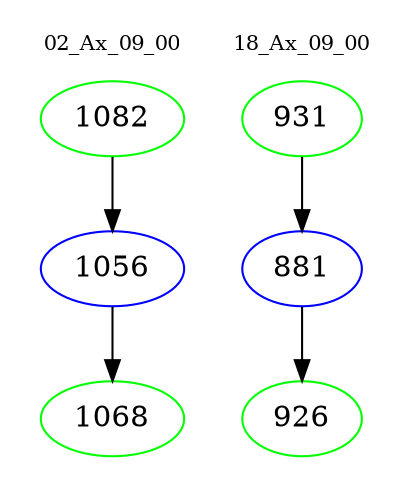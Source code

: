 digraph{
subgraph cluster_0 {
color = white
label = "02_Ax_09_00";
fontsize=10;
T0_1082 [label="1082", color="green"]
T0_1082 -> T0_1056 [color="black"]
T0_1056 [label="1056", color="blue"]
T0_1056 -> T0_1068 [color="black"]
T0_1068 [label="1068", color="green"]
}
subgraph cluster_1 {
color = white
label = "18_Ax_09_00";
fontsize=10;
T1_931 [label="931", color="green"]
T1_931 -> T1_881 [color="black"]
T1_881 [label="881", color="blue"]
T1_881 -> T1_926 [color="black"]
T1_926 [label="926", color="green"]
}
}
